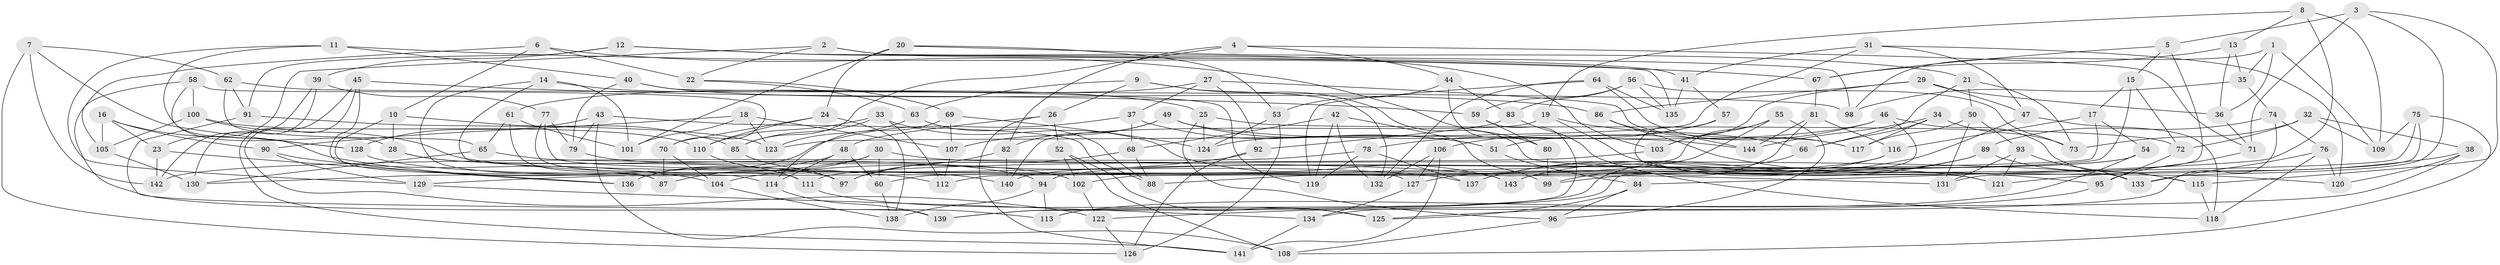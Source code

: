 // coarse degree distribution, {6: 0.4536082474226804, 4: 0.5051546391752577, 5: 0.030927835051546393, 3: 0.010309278350515464}
// Generated by graph-tools (version 1.1) at 2025/52/02/27/25 19:52:34]
// undirected, 144 vertices, 288 edges
graph export_dot {
graph [start="1"]
  node [color=gray90,style=filled];
  1;
  2;
  3;
  4;
  5;
  6;
  7;
  8;
  9;
  10;
  11;
  12;
  13;
  14;
  15;
  16;
  17;
  18;
  19;
  20;
  21;
  22;
  23;
  24;
  25;
  26;
  27;
  28;
  29;
  30;
  31;
  32;
  33;
  34;
  35;
  36;
  37;
  38;
  39;
  40;
  41;
  42;
  43;
  44;
  45;
  46;
  47;
  48;
  49;
  50;
  51;
  52;
  53;
  54;
  55;
  56;
  57;
  58;
  59;
  60;
  61;
  62;
  63;
  64;
  65;
  66;
  67;
  68;
  69;
  70;
  71;
  72;
  73;
  74;
  75;
  76;
  77;
  78;
  79;
  80;
  81;
  82;
  83;
  84;
  85;
  86;
  87;
  88;
  89;
  90;
  91;
  92;
  93;
  94;
  95;
  96;
  97;
  98;
  99;
  100;
  101;
  102;
  103;
  104;
  105;
  106;
  107;
  108;
  109;
  110;
  111;
  112;
  113;
  114;
  115;
  116;
  117;
  118;
  119;
  120;
  121;
  122;
  123;
  124;
  125;
  126;
  127;
  128;
  129;
  130;
  131;
  132;
  133;
  134;
  135;
  136;
  137;
  138;
  139;
  140;
  141;
  142;
  143;
  144;
  1 -- 109;
  1 -- 36;
  1 -- 35;
  1 -- 98;
  2 -- 22;
  2 -- 98;
  2 -- 23;
  2 -- 41;
  3 -- 115;
  3 -- 133;
  3 -- 5;
  3 -- 71;
  4 -- 44;
  4 -- 82;
  4 -- 71;
  4 -- 85;
  5 -- 67;
  5 -- 15;
  5 -- 143;
  6 -- 10;
  6 -- 22;
  6 -- 80;
  6 -- 105;
  7 -- 62;
  7 -- 128;
  7 -- 126;
  7 -- 142;
  8 -- 109;
  8 -- 84;
  8 -- 13;
  8 -- 19;
  9 -- 63;
  9 -- 132;
  9 -- 120;
  9 -- 26;
  10 -- 28;
  10 -- 87;
  10 -- 85;
  11 -- 67;
  11 -- 28;
  11 -- 129;
  11 -- 40;
  12 -- 135;
  12 -- 103;
  12 -- 91;
  12 -- 39;
  13 -- 35;
  13 -- 67;
  13 -- 36;
  14 -- 25;
  14 -- 127;
  14 -- 114;
  14 -- 101;
  15 -- 72;
  15 -- 112;
  15 -- 17;
  16 -- 23;
  16 -- 128;
  16 -- 90;
  16 -- 105;
  17 -- 116;
  17 -- 54;
  17 -- 129;
  18 -- 90;
  18 -- 123;
  18 -- 101;
  18 -- 107;
  19 -- 121;
  19 -- 140;
  19 -- 66;
  20 -- 24;
  20 -- 21;
  20 -- 101;
  20 -- 53;
  21 -- 66;
  21 -- 50;
  21 -- 73;
  22 -- 69;
  22 -- 63;
  23 -- 136;
  23 -- 142;
  24 -- 138;
  24 -- 110;
  24 -- 70;
  25 -- 96;
  25 -- 72;
  25 -- 124;
  26 -- 141;
  26 -- 52;
  26 -- 48;
  27 -- 61;
  27 -- 37;
  27 -- 117;
  27 -- 92;
  28 -- 97;
  28 -- 94;
  29 -- 36;
  29 -- 86;
  29 -- 103;
  29 -- 47;
  30 -- 130;
  30 -- 133;
  30 -- 60;
  30 -- 87;
  31 -- 41;
  31 -- 123;
  31 -- 47;
  31 -- 120;
  32 -- 72;
  32 -- 73;
  32 -- 38;
  32 -- 109;
  33 -- 143;
  33 -- 85;
  33 -- 110;
  33 -- 112;
  34 -- 144;
  34 -- 66;
  34 -- 117;
  34 -- 73;
  35 -- 74;
  35 -- 98;
  36 -- 71;
  37 -- 68;
  37 -- 51;
  37 -- 136;
  38 -- 121;
  38 -- 134;
  38 -- 120;
  39 -- 77;
  39 -- 130;
  39 -- 142;
  40 -- 79;
  40 -- 86;
  40 -- 119;
  41 -- 57;
  41 -- 135;
  42 -- 99;
  42 -- 68;
  42 -- 119;
  42 -- 132;
  43 -- 79;
  43 -- 108;
  43 -- 128;
  43 -- 88;
  44 -- 83;
  44 -- 53;
  44 -- 80;
  45 -- 59;
  45 -- 122;
  45 -- 136;
  45 -- 141;
  46 -- 51;
  46 -- 113;
  46 -- 115;
  46 -- 124;
  47 -- 118;
  47 -- 137;
  48 -- 114;
  48 -- 60;
  48 -- 136;
  49 -- 107;
  49 -- 51;
  49 -- 82;
  49 -- 144;
  50 -- 93;
  50 -- 131;
  50 -- 117;
  51 -- 84;
  52 -- 108;
  52 -- 102;
  52 -- 125;
  53 -- 126;
  53 -- 124;
  54 -- 140;
  54 -- 94;
  54 -- 113;
  55 -- 96;
  55 -- 103;
  55 -- 60;
  55 -- 88;
  56 -- 59;
  56 -- 73;
  56 -- 135;
  56 -- 83;
  57 -- 121;
  57 -- 106;
  57 -- 78;
  58 -- 100;
  58 -- 113;
  58 -- 112;
  58 -- 70;
  59 -- 139;
  59 -- 80;
  60 -- 138;
  61 -- 87;
  61 -- 65;
  61 -- 101;
  62 -- 98;
  62 -- 65;
  62 -- 91;
  63 -- 88;
  63 -- 123;
  64 -- 132;
  64 -- 135;
  64 -- 119;
  64 -- 117;
  65 -- 143;
  65 -- 130;
  66 -- 139;
  67 -- 81;
  68 -- 88;
  68 -- 97;
  69 -- 107;
  69 -- 114;
  69 -- 124;
  70 -- 87;
  70 -- 104;
  71 -- 95;
  72 -- 95;
  74 -- 76;
  74 -- 89;
  74 -- 125;
  75 -- 108;
  75 -- 102;
  75 -- 109;
  75 -- 131;
  76 -- 118;
  76 -- 120;
  76 -- 133;
  77 -- 79;
  77 -- 111;
  77 -- 131;
  78 -- 142;
  78 -- 137;
  78 -- 119;
  79 -- 102;
  80 -- 99;
  81 -- 116;
  81 -- 144;
  81 -- 99;
  82 -- 97;
  82 -- 140;
  83 -- 92;
  83 -- 118;
  84 -- 125;
  84 -- 96;
  85 -- 97;
  86 -- 144;
  86 -- 95;
  89 -- 143;
  89 -- 99;
  89 -- 115;
  90 -- 104;
  90 -- 129;
  91 -- 139;
  91 -- 123;
  92 -- 104;
  92 -- 126;
  93 -- 131;
  93 -- 133;
  93 -- 121;
  94 -- 113;
  94 -- 138;
  95 -- 122;
  96 -- 108;
  100 -- 105;
  100 -- 137;
  100 -- 110;
  102 -- 122;
  103 -- 111;
  104 -- 138;
  105 -- 130;
  106 -- 132;
  106 -- 141;
  106 -- 127;
  107 -- 112;
  110 -- 111;
  111 -- 125;
  114 -- 139;
  115 -- 118;
  116 -- 137;
  116 -- 127;
  122 -- 126;
  127 -- 134;
  128 -- 140;
  129 -- 134;
  134 -- 141;
}
